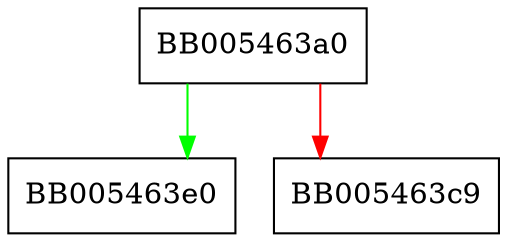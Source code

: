 digraph ossl_bn_miller_rabin_is_prime {
  node [shape="box"];
  graph [splines=ortho];
  BB005463a0 -> BB005463e0 [color="green"];
  BB005463a0 -> BB005463c9 [color="red"];
}